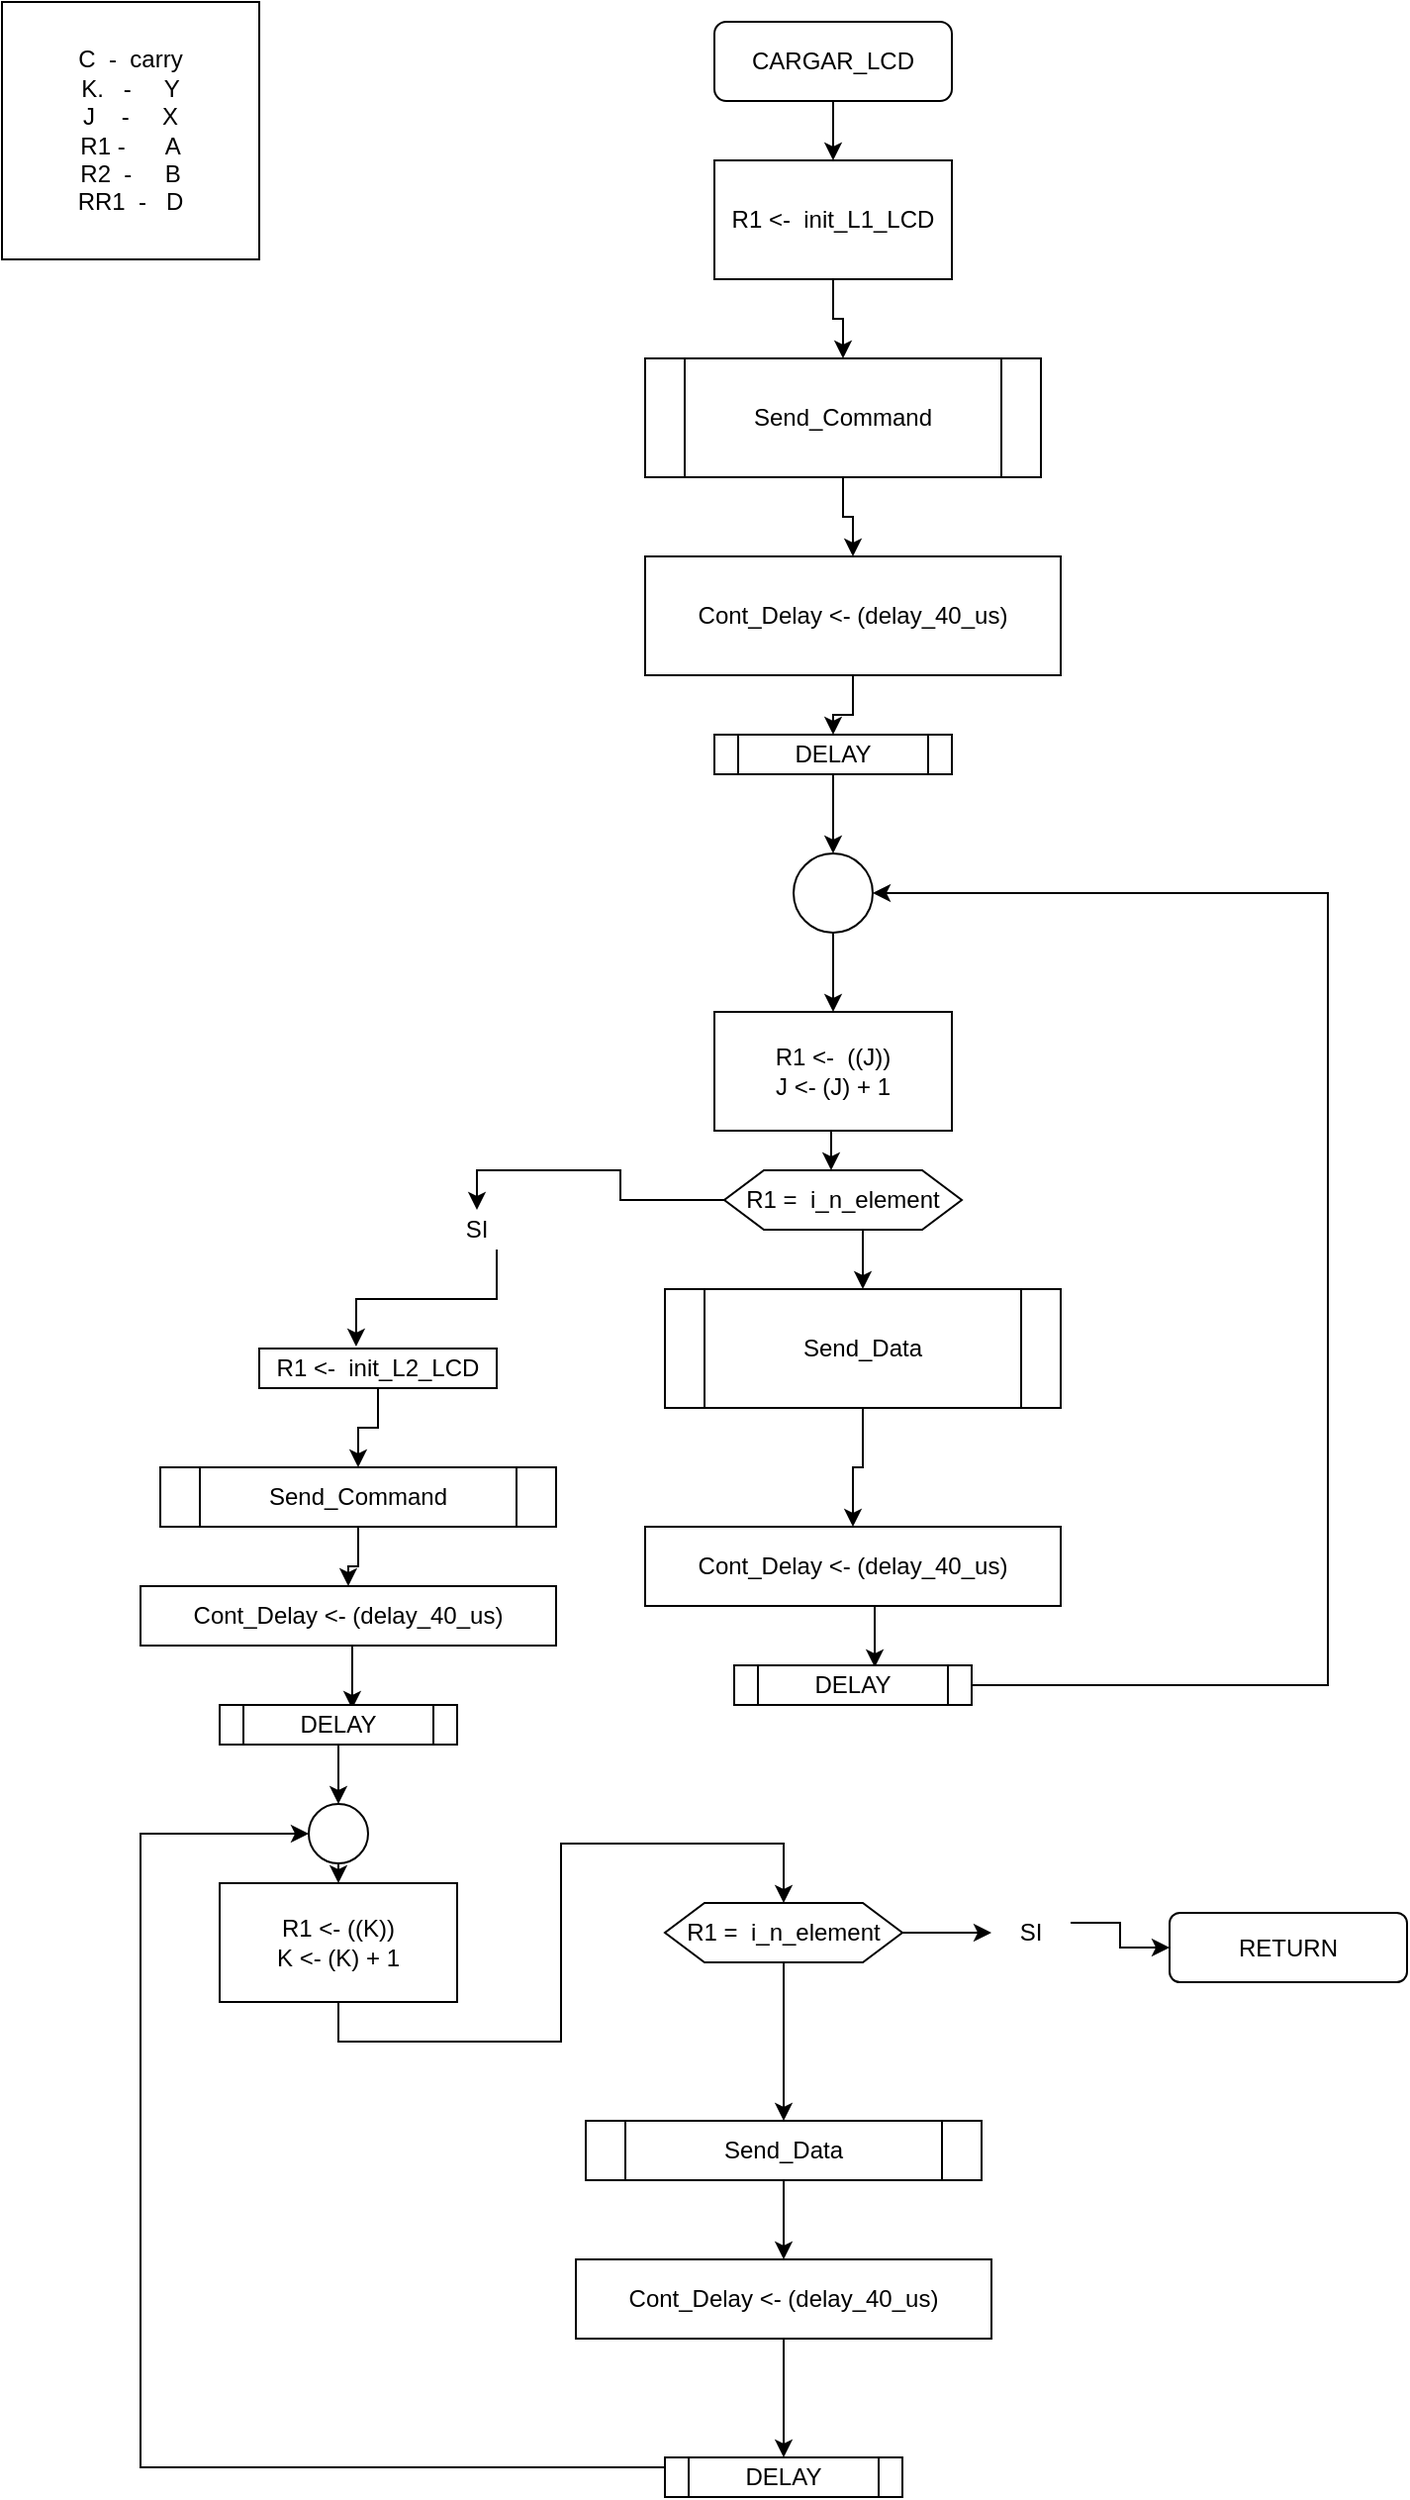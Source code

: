 <mxfile version="14.3.1"><diagram id="8yJUj1CK0QmkXh2uXSr3" name="Page-1"><mxGraphModel dx="857" dy="859" grid="1" gridSize="10" guides="1" tooltips="1" connect="1" arrows="1" fold="1" page="1" pageScale="1" pageWidth="850" pageHeight="1100" math="0" shadow="0"><root><mxCell id="0"/><mxCell id="1" parent="0"/><mxCell id="rOfRxUgfUwP2hhOxdXl6-1" value="C &amp;nbsp;- &amp;nbsp;carry&lt;br&gt;K. &amp;nbsp; - &amp;nbsp; &amp;nbsp; Y&lt;br&gt;J &amp;nbsp; &amp;nbsp;- &amp;nbsp; &amp;nbsp; X&lt;br&gt;R1 - &amp;nbsp; &amp;nbsp; &amp;nbsp;A&lt;br&gt;R2 &amp;nbsp;- &amp;nbsp; &amp;nbsp; B&lt;br&gt;RR1 &amp;nbsp;- &amp;nbsp; D" style="whiteSpace=wrap;html=1;aspect=fixed;" vertex="1" parent="1"><mxGeometry y="40" width="130" height="130" as="geometry"/></mxCell><mxCell id="rOfRxUgfUwP2hhOxdXl6-5" style="edgeStyle=orthogonalEdgeStyle;rounded=0;orthogonalLoop=1;jettySize=auto;html=1;exitX=0.5;exitY=1;exitDx=0;exitDy=0;entryX=0.5;entryY=0;entryDx=0;entryDy=0;" edge="1" parent="1" source="rOfRxUgfUwP2hhOxdXl6-2" target="rOfRxUgfUwP2hhOxdXl6-3"><mxGeometry relative="1" as="geometry"/></mxCell><mxCell id="rOfRxUgfUwP2hhOxdXl6-2" value="CARGAR_LCD" style="rounded=1;whiteSpace=wrap;html=1;" vertex="1" parent="1"><mxGeometry x="360" y="50" width="120" height="40" as="geometry"/></mxCell><mxCell id="rOfRxUgfUwP2hhOxdXl6-6" style="edgeStyle=orthogonalEdgeStyle;rounded=0;orthogonalLoop=1;jettySize=auto;html=1;exitX=0.5;exitY=1;exitDx=0;exitDy=0;" edge="1" parent="1" source="rOfRxUgfUwP2hhOxdXl6-3" target="rOfRxUgfUwP2hhOxdXl6-4"><mxGeometry relative="1" as="geometry"/></mxCell><mxCell id="rOfRxUgfUwP2hhOxdXl6-3" value="R1 &amp;lt;- &amp;nbsp;init_L1_LCD" style="rounded=0;whiteSpace=wrap;html=1;" vertex="1" parent="1"><mxGeometry x="360" y="120" width="120" height="60" as="geometry"/></mxCell><mxCell id="rOfRxUgfUwP2hhOxdXl6-8" style="edgeStyle=orthogonalEdgeStyle;rounded=0;orthogonalLoop=1;jettySize=auto;html=1;exitX=0.5;exitY=1;exitDx=0;exitDy=0;" edge="1" parent="1" source="rOfRxUgfUwP2hhOxdXl6-4" target="rOfRxUgfUwP2hhOxdXl6-7"><mxGeometry relative="1" as="geometry"/></mxCell><mxCell id="rOfRxUgfUwP2hhOxdXl6-4" value="Send_Command" style="shape=process;whiteSpace=wrap;html=1;backgroundOutline=1;" vertex="1" parent="1"><mxGeometry x="325" y="220" width="200" height="60" as="geometry"/></mxCell><mxCell id="rOfRxUgfUwP2hhOxdXl6-10" style="edgeStyle=orthogonalEdgeStyle;rounded=0;orthogonalLoop=1;jettySize=auto;html=1;exitX=0.5;exitY=1;exitDx=0;exitDy=0;" edge="1" parent="1" source="rOfRxUgfUwP2hhOxdXl6-7" target="rOfRxUgfUwP2hhOxdXl6-9"><mxGeometry relative="1" as="geometry"/></mxCell><mxCell id="rOfRxUgfUwP2hhOxdXl6-7" value="Cont_Delay &amp;lt;- (delay_40_us)" style="rounded=0;whiteSpace=wrap;html=1;" vertex="1" parent="1"><mxGeometry x="325" y="320" width="210" height="60" as="geometry"/></mxCell><mxCell id="rOfRxUgfUwP2hhOxdXl6-14" style="edgeStyle=orthogonalEdgeStyle;rounded=0;orthogonalLoop=1;jettySize=auto;html=1;exitX=0.5;exitY=1;exitDx=0;exitDy=0;entryX=0.5;entryY=0;entryDx=0;entryDy=0;" edge="1" parent="1" source="rOfRxUgfUwP2hhOxdXl6-9" target="rOfRxUgfUwP2hhOxdXl6-11"><mxGeometry relative="1" as="geometry"/></mxCell><mxCell id="rOfRxUgfUwP2hhOxdXl6-9" value="DELAY" style="shape=process;whiteSpace=wrap;html=1;backgroundOutline=1;" vertex="1" parent="1"><mxGeometry x="360" y="410" width="120" height="20" as="geometry"/></mxCell><mxCell id="rOfRxUgfUwP2hhOxdXl6-16" style="edgeStyle=orthogonalEdgeStyle;rounded=0;orthogonalLoop=1;jettySize=auto;html=1;exitX=0.5;exitY=1;exitDx=0;exitDy=0;entryX=0.5;entryY=0;entryDx=0;entryDy=0;" edge="1" parent="1" source="rOfRxUgfUwP2hhOxdXl6-11" target="rOfRxUgfUwP2hhOxdXl6-15"><mxGeometry relative="1" as="geometry"/></mxCell><mxCell id="rOfRxUgfUwP2hhOxdXl6-11" value="" style="ellipse;whiteSpace=wrap;html=1;aspect=fixed;" vertex="1" parent="1"><mxGeometry x="400" y="470" width="40" height="40" as="geometry"/></mxCell><mxCell id="rOfRxUgfUwP2hhOxdXl6-18" style="edgeStyle=orthogonalEdgeStyle;rounded=0;orthogonalLoop=1;jettySize=auto;html=1;exitX=0.5;exitY=1;exitDx=0;exitDy=0;entryX=0.45;entryY=0;entryDx=0;entryDy=0;entryPerimeter=0;" edge="1" parent="1" source="rOfRxUgfUwP2hhOxdXl6-15" target="rOfRxUgfUwP2hhOxdXl6-17"><mxGeometry relative="1" as="geometry"/></mxCell><mxCell id="rOfRxUgfUwP2hhOxdXl6-15" value="R1 &amp;lt;- &amp;nbsp;((J))&lt;br&gt;J &amp;lt;- (J) + 1" style="rounded=0;whiteSpace=wrap;html=1;" vertex="1" parent="1"><mxGeometry x="360" y="550" width="120" height="60" as="geometry"/></mxCell><mxCell id="rOfRxUgfUwP2hhOxdXl6-22" style="edgeStyle=orthogonalEdgeStyle;rounded=0;orthogonalLoop=1;jettySize=auto;html=1;exitX=0.5;exitY=1;exitDx=0;exitDy=0;entryX=0.5;entryY=0;entryDx=0;entryDy=0;" edge="1" parent="1" source="rOfRxUgfUwP2hhOxdXl6-17" target="rOfRxUgfUwP2hhOxdXl6-19"><mxGeometry relative="1" as="geometry"/></mxCell><mxCell id="rOfRxUgfUwP2hhOxdXl6-29" style="edgeStyle=orthogonalEdgeStyle;rounded=0;orthogonalLoop=1;jettySize=auto;html=1;exitX=0;exitY=0.5;exitDx=0;exitDy=0;entryX=0.5;entryY=0;entryDx=0;entryDy=0;" edge="1" parent="1" source="rOfRxUgfUwP2hhOxdXl6-17" target="rOfRxUgfUwP2hhOxdXl6-28"><mxGeometry relative="1" as="geometry"/></mxCell><mxCell id="rOfRxUgfUwP2hhOxdXl6-17" value="R1 = &amp;nbsp;i_n_element" style="shape=hexagon;perimeter=hexagonPerimeter2;whiteSpace=wrap;html=1;fixedSize=1;" vertex="1" parent="1"><mxGeometry x="365" y="630" width="120" height="30" as="geometry"/></mxCell><mxCell id="rOfRxUgfUwP2hhOxdXl6-23" style="edgeStyle=orthogonalEdgeStyle;rounded=0;orthogonalLoop=1;jettySize=auto;html=1;exitX=0.5;exitY=1;exitDx=0;exitDy=0;" edge="1" parent="1" source="rOfRxUgfUwP2hhOxdXl6-19" target="rOfRxUgfUwP2hhOxdXl6-21"><mxGeometry relative="1" as="geometry"/></mxCell><mxCell id="rOfRxUgfUwP2hhOxdXl6-19" value="Send_Data" style="shape=process;whiteSpace=wrap;html=1;backgroundOutline=1;" vertex="1" parent="1"><mxGeometry x="335" y="690" width="200" height="60" as="geometry"/></mxCell><mxCell id="rOfRxUgfUwP2hhOxdXl6-25" style="edgeStyle=orthogonalEdgeStyle;rounded=0;orthogonalLoop=1;jettySize=auto;html=1;exitX=0.5;exitY=1;exitDx=0;exitDy=0;entryX=0.592;entryY=0.05;entryDx=0;entryDy=0;entryPerimeter=0;" edge="1" parent="1" source="rOfRxUgfUwP2hhOxdXl6-21" target="rOfRxUgfUwP2hhOxdXl6-24"><mxGeometry relative="1" as="geometry"/></mxCell><mxCell id="rOfRxUgfUwP2hhOxdXl6-21" value="Cont_Delay &amp;lt;- (delay_40_us)" style="rounded=0;whiteSpace=wrap;html=1;" vertex="1" parent="1"><mxGeometry x="325" y="810" width="210" height="40" as="geometry"/></mxCell><mxCell id="rOfRxUgfUwP2hhOxdXl6-27" style="edgeStyle=orthogonalEdgeStyle;rounded=0;orthogonalLoop=1;jettySize=auto;html=1;exitX=1;exitY=0.5;exitDx=0;exitDy=0;entryX=1;entryY=0.5;entryDx=0;entryDy=0;" edge="1" parent="1" source="rOfRxUgfUwP2hhOxdXl6-24" target="rOfRxUgfUwP2hhOxdXl6-11"><mxGeometry relative="1" as="geometry"><Array as="points"><mxPoint x="670" y="890"/><mxPoint x="670" y="490"/></Array></mxGeometry></mxCell><mxCell id="rOfRxUgfUwP2hhOxdXl6-24" value="DELAY" style="shape=process;whiteSpace=wrap;html=1;backgroundOutline=1;" vertex="1" parent="1"><mxGeometry x="370" y="880" width="120" height="20" as="geometry"/></mxCell><mxCell id="rOfRxUgfUwP2hhOxdXl6-33" style="edgeStyle=orthogonalEdgeStyle;rounded=0;orthogonalLoop=1;jettySize=auto;html=1;exitX=0.75;exitY=1;exitDx=0;exitDy=0;entryX=0.408;entryY=-0.05;entryDx=0;entryDy=0;entryPerimeter=0;" edge="1" parent="1" source="rOfRxUgfUwP2hhOxdXl6-28" target="rOfRxUgfUwP2hhOxdXl6-30"><mxGeometry relative="1" as="geometry"/></mxCell><mxCell id="rOfRxUgfUwP2hhOxdXl6-28" value="SI" style="text;html=1;strokeColor=none;fillColor=none;align=center;verticalAlign=middle;whiteSpace=wrap;rounded=0;" vertex="1" parent="1"><mxGeometry x="220" y="650" width="40" height="20" as="geometry"/></mxCell><mxCell id="rOfRxUgfUwP2hhOxdXl6-34" style="edgeStyle=orthogonalEdgeStyle;rounded=0;orthogonalLoop=1;jettySize=auto;html=1;exitX=0.5;exitY=1;exitDx=0;exitDy=0;" edge="1" parent="1" source="rOfRxUgfUwP2hhOxdXl6-30" target="rOfRxUgfUwP2hhOxdXl6-32"><mxGeometry relative="1" as="geometry"/></mxCell><mxCell id="rOfRxUgfUwP2hhOxdXl6-30" value="R1 &amp;lt;- &amp;nbsp;init_L2_LCD" style="rounded=0;whiteSpace=wrap;html=1;" vertex="1" parent="1"><mxGeometry x="130" y="720" width="120" height="20" as="geometry"/></mxCell><mxCell id="rOfRxUgfUwP2hhOxdXl6-31" style="edgeStyle=orthogonalEdgeStyle;rounded=0;orthogonalLoop=1;jettySize=auto;html=1;exitX=0.5;exitY=1;exitDx=0;exitDy=0;" edge="1" parent="1" source="rOfRxUgfUwP2hhOxdXl6-4" target="rOfRxUgfUwP2hhOxdXl6-4"><mxGeometry relative="1" as="geometry"/></mxCell><mxCell id="rOfRxUgfUwP2hhOxdXl6-36" style="edgeStyle=orthogonalEdgeStyle;rounded=0;orthogonalLoop=1;jettySize=auto;html=1;exitX=0.5;exitY=1;exitDx=0;exitDy=0;" edge="1" parent="1" source="rOfRxUgfUwP2hhOxdXl6-32" target="rOfRxUgfUwP2hhOxdXl6-35"><mxGeometry relative="1" as="geometry"/></mxCell><mxCell id="rOfRxUgfUwP2hhOxdXl6-32" value="Send_Command" style="shape=process;whiteSpace=wrap;html=1;backgroundOutline=1;" vertex="1" parent="1"><mxGeometry x="80" y="780" width="200" height="30" as="geometry"/></mxCell><mxCell id="rOfRxUgfUwP2hhOxdXl6-38" style="edgeStyle=orthogonalEdgeStyle;rounded=0;orthogonalLoop=1;jettySize=auto;html=1;exitX=0.5;exitY=1;exitDx=0;exitDy=0;entryX=0.558;entryY=0.1;entryDx=0;entryDy=0;entryPerimeter=0;" edge="1" parent="1" source="rOfRxUgfUwP2hhOxdXl6-35" target="rOfRxUgfUwP2hhOxdXl6-37"><mxGeometry relative="1" as="geometry"/></mxCell><mxCell id="rOfRxUgfUwP2hhOxdXl6-35" value="Cont_Delay &amp;lt;- (delay_40_us)" style="rounded=0;whiteSpace=wrap;html=1;" vertex="1" parent="1"><mxGeometry x="70" y="840" width="210" height="30" as="geometry"/></mxCell><mxCell id="rOfRxUgfUwP2hhOxdXl6-41" style="edgeStyle=orthogonalEdgeStyle;rounded=0;orthogonalLoop=1;jettySize=auto;html=1;exitX=0.5;exitY=1;exitDx=0;exitDy=0;entryX=0.5;entryY=0;entryDx=0;entryDy=0;" edge="1" parent="1" source="rOfRxUgfUwP2hhOxdXl6-37" target="rOfRxUgfUwP2hhOxdXl6-40"><mxGeometry relative="1" as="geometry"/></mxCell><mxCell id="rOfRxUgfUwP2hhOxdXl6-37" value="DELAY" style="shape=process;whiteSpace=wrap;html=1;backgroundOutline=1;" vertex="1" parent="1"><mxGeometry x="110" y="900" width="120" height="20" as="geometry"/></mxCell><mxCell id="rOfRxUgfUwP2hhOxdXl6-44" style="edgeStyle=orthogonalEdgeStyle;rounded=0;orthogonalLoop=1;jettySize=auto;html=1;exitX=0.5;exitY=1;exitDx=0;exitDy=0;entryX=0.5;entryY=0;entryDx=0;entryDy=0;" edge="1" parent="1" source="rOfRxUgfUwP2hhOxdXl6-39" target="rOfRxUgfUwP2hhOxdXl6-43"><mxGeometry relative="1" as="geometry"/></mxCell><mxCell id="rOfRxUgfUwP2hhOxdXl6-39" value="R1 &amp;lt;- ((K))&lt;br&gt;K &amp;lt;- (K) + 1" style="rounded=0;whiteSpace=wrap;html=1;" vertex="1" parent="1"><mxGeometry x="110" y="990" width="120" height="60" as="geometry"/></mxCell><mxCell id="rOfRxUgfUwP2hhOxdXl6-42" style="edgeStyle=orthogonalEdgeStyle;rounded=0;orthogonalLoop=1;jettySize=auto;html=1;exitX=0.5;exitY=1;exitDx=0;exitDy=0;entryX=0.5;entryY=0;entryDx=0;entryDy=0;" edge="1" parent="1" source="rOfRxUgfUwP2hhOxdXl6-40" target="rOfRxUgfUwP2hhOxdXl6-39"><mxGeometry relative="1" as="geometry"/></mxCell><mxCell id="rOfRxUgfUwP2hhOxdXl6-40" value="" style="ellipse;whiteSpace=wrap;html=1;aspect=fixed;" vertex="1" parent="1"><mxGeometry x="155" y="950" width="30" height="30" as="geometry"/></mxCell><mxCell id="rOfRxUgfUwP2hhOxdXl6-46" style="edgeStyle=orthogonalEdgeStyle;rounded=0;orthogonalLoop=1;jettySize=auto;html=1;exitX=1;exitY=0.5;exitDx=0;exitDy=0;" edge="1" parent="1" source="rOfRxUgfUwP2hhOxdXl6-43" target="rOfRxUgfUwP2hhOxdXl6-45"><mxGeometry relative="1" as="geometry"/></mxCell><mxCell id="rOfRxUgfUwP2hhOxdXl6-50" style="edgeStyle=orthogonalEdgeStyle;rounded=0;orthogonalLoop=1;jettySize=auto;html=1;exitX=0.5;exitY=1;exitDx=0;exitDy=0;" edge="1" parent="1" source="rOfRxUgfUwP2hhOxdXl6-43" target="rOfRxUgfUwP2hhOxdXl6-49"><mxGeometry relative="1" as="geometry"/></mxCell><mxCell id="rOfRxUgfUwP2hhOxdXl6-43" value="R1 = &amp;nbsp;i_n_element" style="shape=hexagon;perimeter=hexagonPerimeter2;whiteSpace=wrap;html=1;fixedSize=1;" vertex="1" parent="1"><mxGeometry x="335" y="1000" width="120" height="30" as="geometry"/></mxCell><mxCell id="rOfRxUgfUwP2hhOxdXl6-48" style="edgeStyle=orthogonalEdgeStyle;rounded=0;orthogonalLoop=1;jettySize=auto;html=1;exitX=1;exitY=0.25;exitDx=0;exitDy=0;" edge="1" parent="1" source="rOfRxUgfUwP2hhOxdXl6-45" target="rOfRxUgfUwP2hhOxdXl6-47"><mxGeometry relative="1" as="geometry"/></mxCell><mxCell id="rOfRxUgfUwP2hhOxdXl6-45" value="SI" style="text;html=1;strokeColor=none;fillColor=none;align=center;verticalAlign=middle;whiteSpace=wrap;rounded=0;" vertex="1" parent="1"><mxGeometry x="500" y="1005" width="40" height="20" as="geometry"/></mxCell><mxCell id="rOfRxUgfUwP2hhOxdXl6-47" value="RETURN" style="rounded=1;whiteSpace=wrap;html=1;" vertex="1" parent="1"><mxGeometry x="590" y="1005" width="120" height="35" as="geometry"/></mxCell><mxCell id="rOfRxUgfUwP2hhOxdXl6-52" style="edgeStyle=orthogonalEdgeStyle;rounded=0;orthogonalLoop=1;jettySize=auto;html=1;exitX=0.5;exitY=1;exitDx=0;exitDy=0;entryX=0.5;entryY=0;entryDx=0;entryDy=0;" edge="1" parent="1" source="rOfRxUgfUwP2hhOxdXl6-49" target="rOfRxUgfUwP2hhOxdXl6-51"><mxGeometry relative="1" as="geometry"/></mxCell><mxCell id="rOfRxUgfUwP2hhOxdXl6-49" value="Send_Data" style="shape=process;whiteSpace=wrap;html=1;backgroundOutline=1;" vertex="1" parent="1"><mxGeometry x="295" y="1110" width="200" height="30" as="geometry"/></mxCell><mxCell id="rOfRxUgfUwP2hhOxdXl6-54" style="edgeStyle=orthogonalEdgeStyle;rounded=0;orthogonalLoop=1;jettySize=auto;html=1;exitX=0.5;exitY=1;exitDx=0;exitDy=0;entryX=0.5;entryY=0;entryDx=0;entryDy=0;" edge="1" parent="1" source="rOfRxUgfUwP2hhOxdXl6-51" target="rOfRxUgfUwP2hhOxdXl6-53"><mxGeometry relative="1" as="geometry"/></mxCell><mxCell id="rOfRxUgfUwP2hhOxdXl6-51" value="Cont_Delay &amp;lt;- (delay_40_us)" style="rounded=0;whiteSpace=wrap;html=1;" vertex="1" parent="1"><mxGeometry x="290" y="1180" width="210" height="40" as="geometry"/></mxCell><mxCell id="rOfRxUgfUwP2hhOxdXl6-55" style="edgeStyle=orthogonalEdgeStyle;rounded=0;orthogonalLoop=1;jettySize=auto;html=1;exitX=0;exitY=0.25;exitDx=0;exitDy=0;entryX=0;entryY=0.5;entryDx=0;entryDy=0;" edge="1" parent="1" source="rOfRxUgfUwP2hhOxdXl6-53" target="rOfRxUgfUwP2hhOxdXl6-40"><mxGeometry relative="1" as="geometry"><Array as="points"><mxPoint x="70" y="1285"/><mxPoint x="70" y="965"/></Array></mxGeometry></mxCell><mxCell id="rOfRxUgfUwP2hhOxdXl6-53" value="DELAY" style="shape=process;whiteSpace=wrap;html=1;backgroundOutline=1;" vertex="1" parent="1"><mxGeometry x="335" y="1280" width="120" height="20" as="geometry"/></mxCell></root></mxGraphModel></diagram></mxfile>